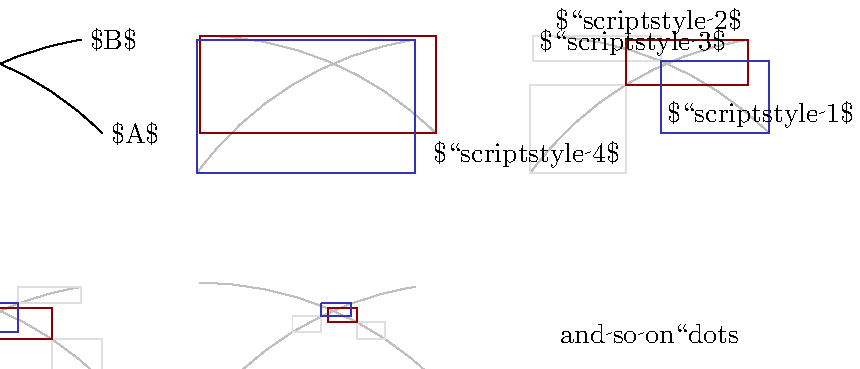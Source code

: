 \documentclass{standalone}
\usepackage{luamplib}
\begin{document}
\mplibtextextlabel{enable}
\begin{mplibcode}
beginfig(1);
color tr, tb; tr = 0.54 red; tb = (0.2, 0.2, 0.7);
ahangle := 30;
path A, B;
A = subpath (1, 2) of fullcircle scaled 240 shifted 48 left;
B = subpath (7, 8) of fullcircle scaled 240 rotated 144 shifted 48 right;

picture P[];
P1 = image(
    drawarrow A; label.rt("$A$", point 0 of A);
    drawarrow B; label.rt("$B$", point 0 of B);
);
vardef boxed(expr p) =
    save d; pair d; d = point infinity of p - point 0 of p;
    unitsquare xscaled xpart d yscaled ypart d shifted point 0 of p
enddef;

P2 = image(
    draw A withcolor 3/4; 
    draw B withcolor 3/4;
    draw boxed(A) withcolor tr;
    draw boxed(B) withcolor tb;
);

P3 = image(
    draw A withcolor 3/4; 
    draw B withcolor 3/4;
    path s[];
    numeric m; m = arctime 1/2 arclength A of A;
    s1 = boxed(subpath (0, m) of A);
    s3 = boxed(subpath (m, infinity) of A);
    numeric m; m = arctime 1/2 arclength B of B;
    s2 = boxed(subpath (0, m) of B);
    s4 = boxed(subpath (m, infinity) of B);
    draw s3 withcolor 7/8; 
    draw s4 withcolor 7/8;
    draw s2 withcolor tr;
    draw s1 withcolor tb;
    label.urt("$\scriptstyle 1$", point 1 of s1);
    label.ulft("$\scriptstyle 2$", point 0 of s2);
    label.urt("$\scriptstyle 3$", point 1 of s3);
    label.ulft("$\scriptstyle 4$", point 3 of s4);
);

draw P1;
draw P2 shifted 120 right;
draw P3 shifted 240 right;

P4 = image(
    draw A withcolor 3/4; 
    draw B withcolor 3/4;
    numeric m[];
    m1 = arctime 1/4 arclength A of A;
    m2 = arctime 1/2 arclength A of A;
    draw boxed(subpath (0, m1) of A) withcolor 7/8;
    draw boxed(subpath (m1, m2) of A) withcolor tr;
    numeric m[];
    m1 = arctime 1/4 arclength B of B;
    m2 = arctime 1/2 arclength B of B;
    draw boxed(subpath (0, m1) of B) withcolor 7/8;
    draw boxed(subpath (m1, m2) of B) withcolor tb;
);
P5 = image(
    draw A withcolor 3/4; 
    draw B withcolor 3/4;
    numeric m[];
    m1 = arctime 1/4 arclength A of A;
    m2 = arctime 3/8 arclength A of A;
    m3 = arctime 1/2 arclength A of A;
    draw boxed(subpath (m1, m2) of A) withcolor 7/8;
    draw boxed(subpath (m2, m3) of A) withcolor tr;
    numeric m[];
    m1 = arctime 1/4 arclength B of B;
    m2 = arctime 3/8 arclength B of B;
    m3 = arctime 1/2 arclength B of B;
    draw boxed(subpath (m2, m3) of B) withcolor 7/8;
    draw boxed(subpath (m1, m2) of B) withcolor tb;
);

draw P4 shifted 89 down;
draw P5 shifted 89 down shifted 120 right;
interim bboxmargin := 0;
label.top("and so on\dots", center bbox P5 shifted 89 down shifted 240 right);

endfig;
\end{mplibcode}
\end{document}

